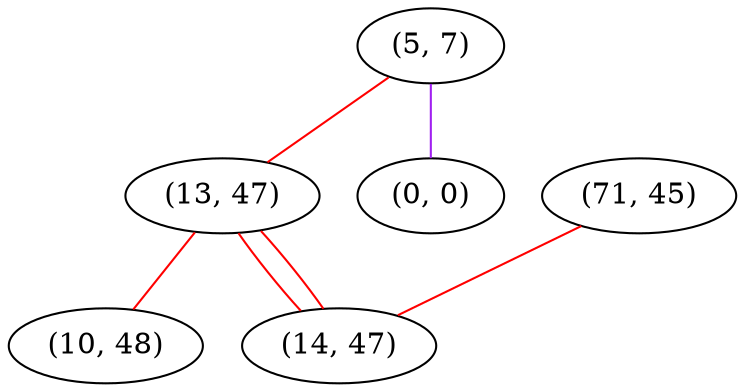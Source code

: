 graph "" {
"(5, 7)";
"(13, 47)";
"(10, 48)";
"(71, 45)";
"(0, 0)";
"(14, 47)";
"(5, 7)" -- "(13, 47)"  [color=red, key=0, weight=1];
"(5, 7)" -- "(0, 0)"  [color=purple, key=0, weight=4];
"(13, 47)" -- "(10, 48)"  [color=red, key=0, weight=1];
"(13, 47)" -- "(14, 47)"  [color=red, key=0, weight=1];
"(13, 47)" -- "(14, 47)"  [color=red, key=1, weight=1];
"(71, 45)" -- "(14, 47)"  [color=red, key=0, weight=1];
}
